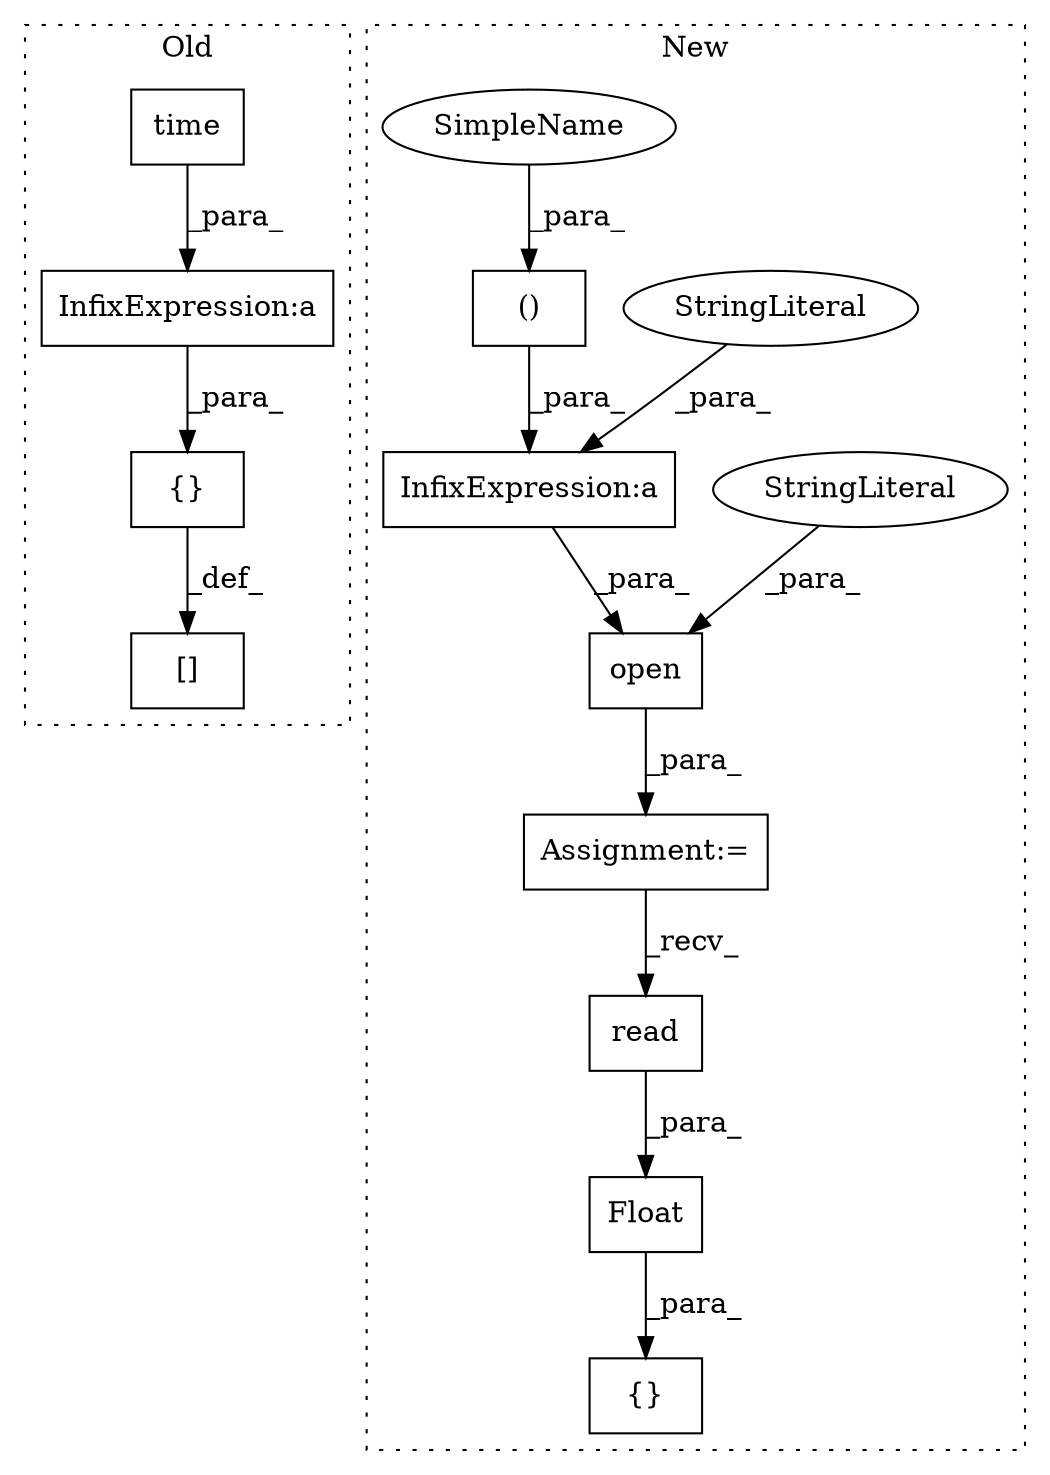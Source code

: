 digraph G {
subgraph cluster0 {
1 [label="time" a="32" s="812" l="6" shape="box"];
4 [label="InfixExpression:a" a="27" s="818" l="3" shape="box"];
8 [label="{}" a="4" s="805,827" l="1,1" shape="box"];
9 [label="[]" a="2" s="775,793" l="8,1" shape="box"];
label = "Old";
style="dotted";
}
subgraph cluster1 {
2 [label="Float" a="32" s="896,913" l="6,1" shape="box"];
3 [label="read" a="32" s="907" l="6" shape="box"];
5 [label="InfixExpression:a" a="27" s="819" l="10" shape="box"];
6 [label="()" a="106" s="829" l="22" shape="box"];
7 [label="{}" a="4" s="895,914" l="1,1" shape="box"];
10 [label="StringLiteral" a="45" s="802" l="17" shape="ellipse"];
11 [label="Assignment:=" a="7" s="796" l="1" shape="box"];
12 [label="open" a="32" s="797,856" l="5,1" shape="box"];
13 [label="StringLiteral" a="45" s="853" l="3" shape="ellipse"];
14 [label="SimpleName" a="42" s="850" l="1" shape="ellipse"];
label = "New";
style="dotted";
}
1 -> 4 [label="_para_"];
2 -> 7 [label="_para_"];
3 -> 2 [label="_para_"];
4 -> 8 [label="_para_"];
5 -> 12 [label="_para_"];
6 -> 5 [label="_para_"];
8 -> 9 [label="_def_"];
10 -> 5 [label="_para_"];
11 -> 3 [label="_recv_"];
12 -> 11 [label="_para_"];
13 -> 12 [label="_para_"];
14 -> 6 [label="_para_"];
}